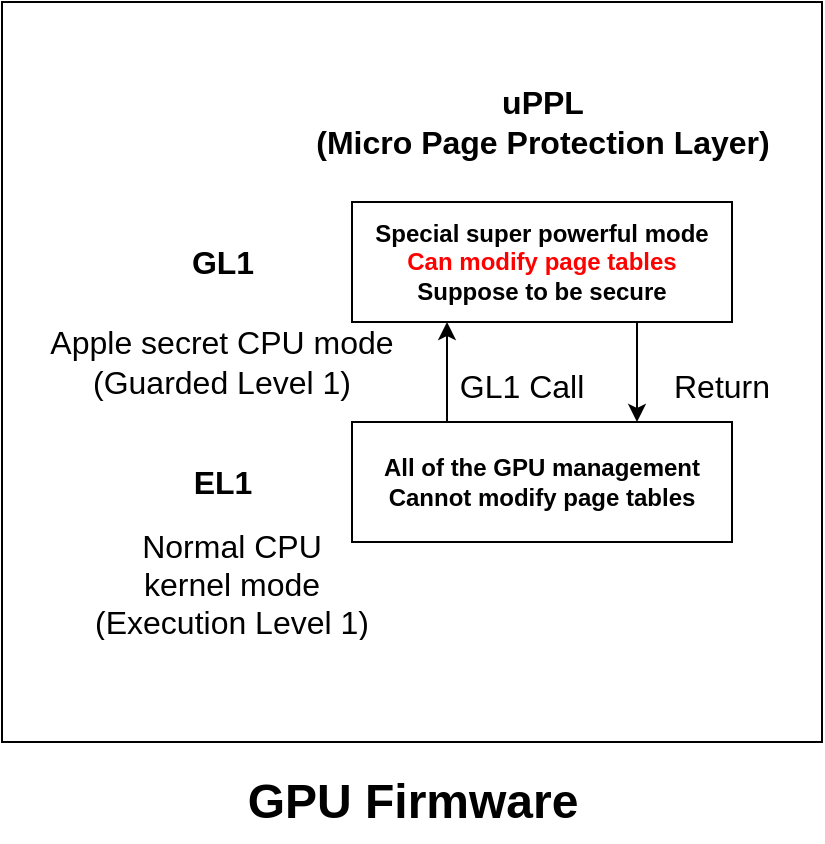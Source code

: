 <mxfile>
    <diagram id="58SO3tEJWvLtK6XkHxIX" name="Page-1">
        <mxGraphModel dx="1315" dy="1118" grid="1" gridSize="10" guides="1" tooltips="1" connect="1" arrows="1" fold="1" page="1" pageScale="1" pageWidth="850" pageHeight="1100" math="0" shadow="0">
            <root>
                <mxCell id="0"/>
                <mxCell id="1" parent="0"/>
                <mxCell id="474" value="" style="rounded=0;whiteSpace=wrap;html=1;labelBackgroundColor=none;fontSize=16;fontColor=default;" vertex="1" parent="1">
                    <mxGeometry x="130" y="200" width="410" height="370" as="geometry"/>
                </mxCell>
                <mxCell id="468" style="edgeStyle=none;html=1;exitX=0.75;exitY=1;exitDx=0;exitDy=0;entryX=0.75;entryY=0;entryDx=0;entryDy=0;fontSize=16;fontColor=#FF0000;" edge="1" parent="1" source="461" target="464">
                    <mxGeometry relative="1" as="geometry"/>
                </mxCell>
                <mxCell id="461" value="&lt;b&gt;Special super powerful mode&lt;br&gt;&lt;font color=&quot;#ff0000&quot;&gt;Can modify page tables&lt;/font&gt;&lt;br&gt;Suppose to be secure&lt;/b&gt;" style="rounded=0;whiteSpace=wrap;html=1;" vertex="1" parent="1">
                    <mxGeometry x="305" y="300" width="190" height="60" as="geometry"/>
                </mxCell>
                <mxCell id="462" value="uPPL&lt;br&gt;(Micro Page Protection Layer)" style="text;strokeColor=none;fillColor=none;html=1;fontSize=16;fontStyle=1;verticalAlign=middle;align=center;" vertex="1" parent="1">
                    <mxGeometry x="350" y="240" width="100" height="40" as="geometry"/>
                </mxCell>
                <mxCell id="463" value="GL1" style="text;strokeColor=none;fillColor=none;html=1;fontSize=16;fontStyle=1;verticalAlign=middle;align=center;" vertex="1" parent="1">
                    <mxGeometry x="190" y="310" width="100" height="40" as="geometry"/>
                </mxCell>
                <mxCell id="467" style="edgeStyle=none;html=1;exitX=0.25;exitY=0;exitDx=0;exitDy=0;entryX=0.25;entryY=1;entryDx=0;entryDy=0;fontSize=16;fontColor=#FF0000;" edge="1" parent="1" source="464" target="461">
                    <mxGeometry relative="1" as="geometry"/>
                </mxCell>
                <mxCell id="464" value="&lt;b&gt;All of the GPU management&lt;br&gt;Cannot modify page tables&lt;/b&gt;" style="rounded=0;whiteSpace=wrap;html=1;" vertex="1" parent="1">
                    <mxGeometry x="305" y="410" width="190" height="60" as="geometry"/>
                </mxCell>
                <mxCell id="465" value="EL1" style="text;strokeColor=none;fillColor=none;html=1;fontSize=16;fontStyle=1;verticalAlign=middle;align=center;" vertex="1" parent="1">
                    <mxGeometry x="190" y="420" width="100" height="40" as="geometry"/>
                </mxCell>
                <UserObject label="Normal CPU&lt;br&gt;kernel mode&lt;br&gt;(Execution Level 1)" placeholders="1" name="Variable" id="469">
                    <mxCell style="text;html=1;strokeColor=none;fillColor=none;align=center;verticalAlign=middle;whiteSpace=wrap;overflow=hidden;labelBackgroundColor=none;fontSize=16;fontColor=default;" vertex="1" parent="1">
                        <mxGeometry x="150" y="460" width="190" height="60" as="geometry"/>
                    </mxCell>
                </UserObject>
                <UserObject label="Apple secret CPU mode&lt;br&gt;(Guarded Level 1)" placeholders="1" name="Variable" id="470">
                    <mxCell style="text;html=1;strokeColor=none;fillColor=none;align=center;verticalAlign=middle;whiteSpace=wrap;overflow=hidden;labelBackgroundColor=none;fontSize=16;fontColor=default;" vertex="1" parent="1">
                        <mxGeometry x="145" y="350" width="190" height="60" as="geometry"/>
                    </mxCell>
                </UserObject>
                <UserObject label="GL1 Call" placeholders="1" name="Variable" id="471">
                    <mxCell style="text;html=1;strokeColor=none;fillColor=none;align=center;verticalAlign=middle;whiteSpace=wrap;overflow=hidden;labelBackgroundColor=none;fontSize=16;fontColor=default;" vertex="1" parent="1">
                        <mxGeometry x="350" y="380" width="80" height="20" as="geometry"/>
                    </mxCell>
                </UserObject>
                <UserObject label="Return" placeholders="1" name="Variable" id="472">
                    <mxCell style="text;html=1;strokeColor=none;fillColor=none;align=center;verticalAlign=middle;whiteSpace=wrap;overflow=hidden;labelBackgroundColor=none;fontSize=16;fontColor=default;" vertex="1" parent="1">
                        <mxGeometry x="450" y="380" width="80" height="20" as="geometry"/>
                    </mxCell>
                </UserObject>
                <mxCell id="473" value="GPU Firmware" style="text;strokeColor=none;fillColor=none;html=1;fontSize=24;fontStyle=1;verticalAlign=middle;align=center;labelBackgroundColor=none;fontColor=default;" vertex="1" parent="1">
                    <mxGeometry x="285" y="580" width="100" height="40" as="geometry"/>
                </mxCell>
            </root>
        </mxGraphModel>
    </diagram>
</mxfile>